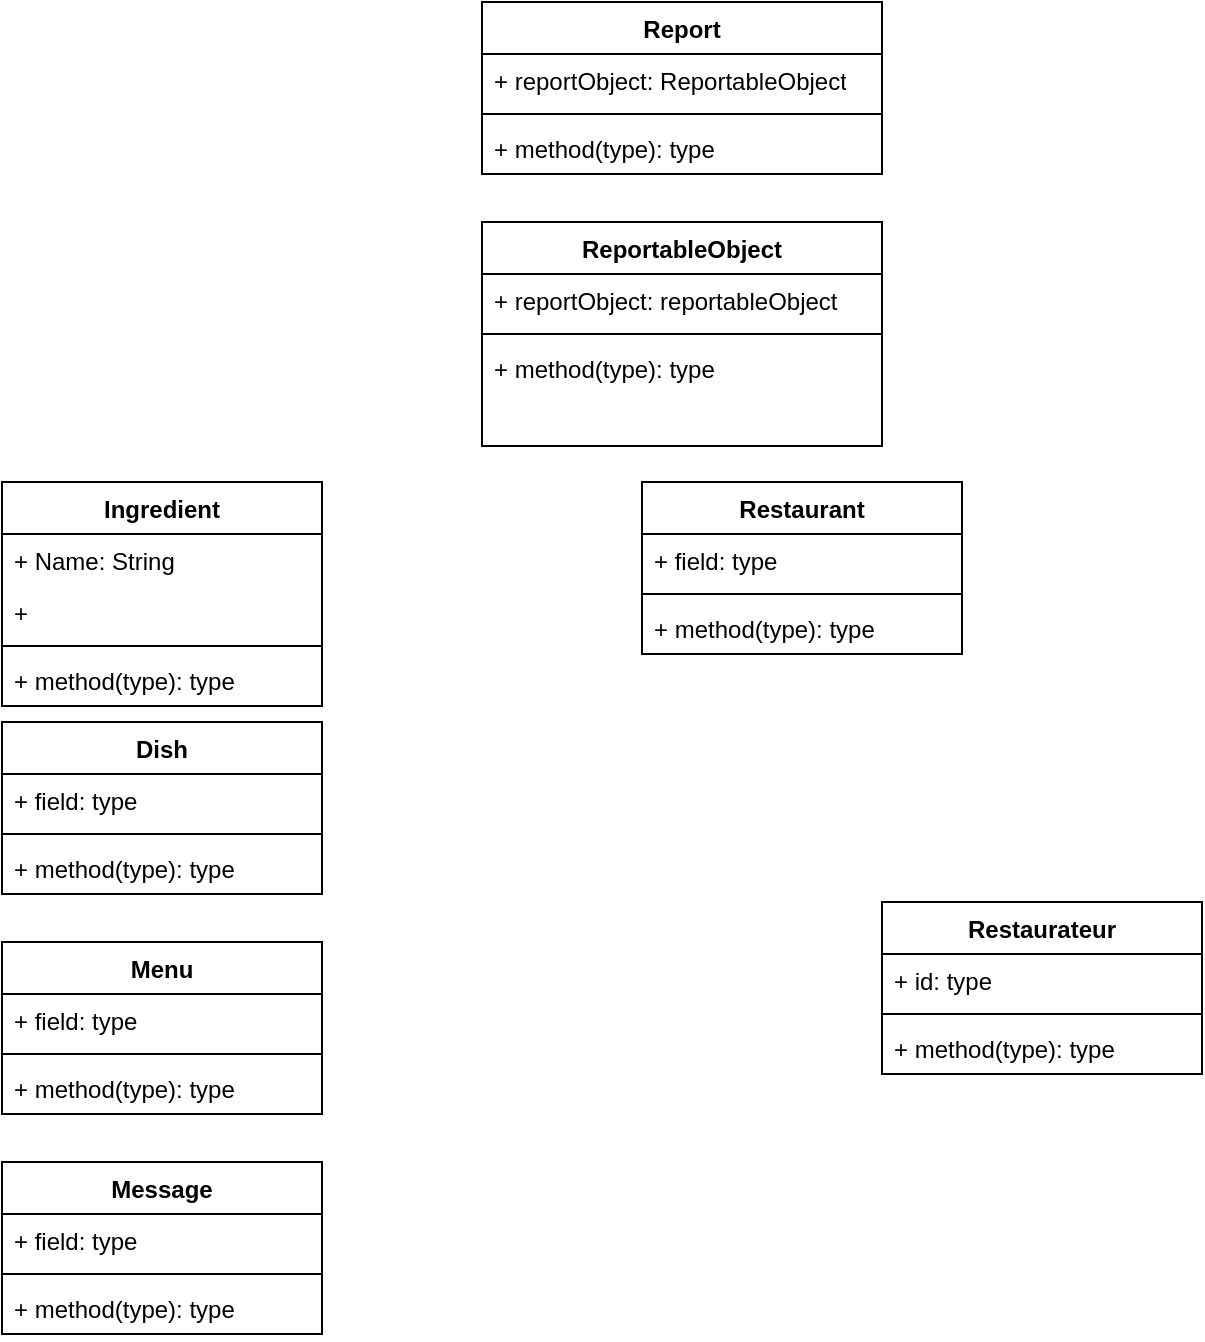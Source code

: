 <mxfile version="22.1.2" type="device">
  <diagram name="Pagina-1" id="w6Qa21op8i-JLu98LUhx">
    <mxGraphModel dx="1418" dy="820" grid="1" gridSize="10" guides="1" tooltips="1" connect="1" arrows="1" fold="1" page="1" pageScale="1" pageWidth="1169" pageHeight="827" math="0" shadow="0">
      <root>
        <mxCell id="0" />
        <mxCell id="1" parent="0" />
        <mxCell id="kXlKFQ9Xf59ZDZLr7TUK-5" value="Restaurant" style="swimlane;fontStyle=1;align=center;verticalAlign=top;childLayout=stackLayout;horizontal=1;startSize=26;horizontalStack=0;resizeParent=1;resizeParentMax=0;resizeLast=0;collapsible=1;marginBottom=0;whiteSpace=wrap;html=1;" parent="1" vertex="1">
          <mxGeometry x="460" y="280" width="160" height="86" as="geometry" />
        </mxCell>
        <mxCell id="kXlKFQ9Xf59ZDZLr7TUK-6" value="+ field: type" style="text;strokeColor=none;fillColor=none;align=left;verticalAlign=top;spacingLeft=4;spacingRight=4;overflow=hidden;rotatable=0;points=[[0,0.5],[1,0.5]];portConstraint=eastwest;whiteSpace=wrap;html=1;" parent="kXlKFQ9Xf59ZDZLr7TUK-5" vertex="1">
          <mxGeometry y="26" width="160" height="26" as="geometry" />
        </mxCell>
        <mxCell id="kXlKFQ9Xf59ZDZLr7TUK-7" value="" style="line;strokeWidth=1;fillColor=none;align=left;verticalAlign=middle;spacingTop=-1;spacingLeft=3;spacingRight=3;rotatable=0;labelPosition=right;points=[];portConstraint=eastwest;strokeColor=inherit;" parent="kXlKFQ9Xf59ZDZLr7TUK-5" vertex="1">
          <mxGeometry y="52" width="160" height="8" as="geometry" />
        </mxCell>
        <mxCell id="kXlKFQ9Xf59ZDZLr7TUK-8" value="+ method(type): type" style="text;strokeColor=none;fillColor=none;align=left;verticalAlign=top;spacingLeft=4;spacingRight=4;overflow=hidden;rotatable=0;points=[[0,0.5],[1,0.5]];portConstraint=eastwest;whiteSpace=wrap;html=1;" parent="kXlKFQ9Xf59ZDZLr7TUK-5" vertex="1">
          <mxGeometry y="60" width="160" height="26" as="geometry" />
        </mxCell>
        <mxCell id="kXlKFQ9Xf59ZDZLr7TUK-9" value="Ingredient" style="swimlane;fontStyle=1;align=center;verticalAlign=top;childLayout=stackLayout;horizontal=1;startSize=26;horizontalStack=0;resizeParent=1;resizeParentMax=0;resizeLast=0;collapsible=1;marginBottom=0;whiteSpace=wrap;html=1;" parent="1" vertex="1">
          <mxGeometry x="140" y="280" width="160" height="112" as="geometry" />
        </mxCell>
        <mxCell id="kXlKFQ9Xf59ZDZLr7TUK-10" value="+ Name: String" style="text;strokeColor=none;fillColor=none;align=left;verticalAlign=top;spacingLeft=4;spacingRight=4;overflow=hidden;rotatable=0;points=[[0,0.5],[1,0.5]];portConstraint=eastwest;whiteSpace=wrap;html=1;" parent="kXlKFQ9Xf59ZDZLr7TUK-9" vertex="1">
          <mxGeometry y="26" width="160" height="26" as="geometry" />
        </mxCell>
        <mxCell id="kXlKFQ9Xf59ZDZLr7TUK-43" value="+" style="text;strokeColor=none;fillColor=none;align=left;verticalAlign=top;spacingLeft=4;spacingRight=4;overflow=hidden;rotatable=0;points=[[0,0.5],[1,0.5]];portConstraint=eastwest;whiteSpace=wrap;html=1;" parent="kXlKFQ9Xf59ZDZLr7TUK-9" vertex="1">
          <mxGeometry y="52" width="160" height="26" as="geometry" />
        </mxCell>
        <mxCell id="kXlKFQ9Xf59ZDZLr7TUK-11" value="" style="line;strokeWidth=1;fillColor=none;align=left;verticalAlign=middle;spacingTop=-1;spacingLeft=3;spacingRight=3;rotatable=0;labelPosition=right;points=[];portConstraint=eastwest;strokeColor=inherit;" parent="kXlKFQ9Xf59ZDZLr7TUK-9" vertex="1">
          <mxGeometry y="78" width="160" height="8" as="geometry" />
        </mxCell>
        <mxCell id="kXlKFQ9Xf59ZDZLr7TUK-12" value="+ method(type): type" style="text;strokeColor=none;fillColor=none;align=left;verticalAlign=top;spacingLeft=4;spacingRight=4;overflow=hidden;rotatable=0;points=[[0,0.5],[1,0.5]];portConstraint=eastwest;whiteSpace=wrap;html=1;" parent="kXlKFQ9Xf59ZDZLr7TUK-9" vertex="1">
          <mxGeometry y="86" width="160" height="26" as="geometry" />
        </mxCell>
        <mxCell id="kXlKFQ9Xf59ZDZLr7TUK-13" value="Menu" style="swimlane;fontStyle=1;align=center;verticalAlign=top;childLayout=stackLayout;horizontal=1;startSize=26;horizontalStack=0;resizeParent=1;resizeParentMax=0;resizeLast=0;collapsible=1;marginBottom=0;whiteSpace=wrap;html=1;" parent="1" vertex="1">
          <mxGeometry x="140" y="510" width="160" height="86" as="geometry" />
        </mxCell>
        <mxCell id="kXlKFQ9Xf59ZDZLr7TUK-14" value="+ field: type" style="text;strokeColor=none;fillColor=none;align=left;verticalAlign=top;spacingLeft=4;spacingRight=4;overflow=hidden;rotatable=0;points=[[0,0.5],[1,0.5]];portConstraint=eastwest;whiteSpace=wrap;html=1;" parent="kXlKFQ9Xf59ZDZLr7TUK-13" vertex="1">
          <mxGeometry y="26" width="160" height="26" as="geometry" />
        </mxCell>
        <mxCell id="kXlKFQ9Xf59ZDZLr7TUK-15" value="" style="line;strokeWidth=1;fillColor=none;align=left;verticalAlign=middle;spacingTop=-1;spacingLeft=3;spacingRight=3;rotatable=0;labelPosition=right;points=[];portConstraint=eastwest;strokeColor=inherit;" parent="kXlKFQ9Xf59ZDZLr7TUK-13" vertex="1">
          <mxGeometry y="52" width="160" height="8" as="geometry" />
        </mxCell>
        <mxCell id="kXlKFQ9Xf59ZDZLr7TUK-16" value="+ method(type): type" style="text;strokeColor=none;fillColor=none;align=left;verticalAlign=top;spacingLeft=4;spacingRight=4;overflow=hidden;rotatable=0;points=[[0,0.5],[1,0.5]];portConstraint=eastwest;whiteSpace=wrap;html=1;" parent="kXlKFQ9Xf59ZDZLr7TUK-13" vertex="1">
          <mxGeometry y="60" width="160" height="26" as="geometry" />
        </mxCell>
        <mxCell id="kXlKFQ9Xf59ZDZLr7TUK-17" value="Dish" style="swimlane;fontStyle=1;align=center;verticalAlign=top;childLayout=stackLayout;horizontal=1;startSize=26;horizontalStack=0;resizeParent=1;resizeParentMax=0;resizeLast=0;collapsible=1;marginBottom=0;whiteSpace=wrap;html=1;" parent="1" vertex="1">
          <mxGeometry x="140" y="400" width="160" height="86" as="geometry" />
        </mxCell>
        <mxCell id="kXlKFQ9Xf59ZDZLr7TUK-18" value="+ field: type" style="text;strokeColor=none;fillColor=none;align=left;verticalAlign=top;spacingLeft=4;spacingRight=4;overflow=hidden;rotatable=0;points=[[0,0.5],[1,0.5]];portConstraint=eastwest;whiteSpace=wrap;html=1;" parent="kXlKFQ9Xf59ZDZLr7TUK-17" vertex="1">
          <mxGeometry y="26" width="160" height="26" as="geometry" />
        </mxCell>
        <mxCell id="kXlKFQ9Xf59ZDZLr7TUK-19" value="" style="line;strokeWidth=1;fillColor=none;align=left;verticalAlign=middle;spacingTop=-1;spacingLeft=3;spacingRight=3;rotatable=0;labelPosition=right;points=[];portConstraint=eastwest;strokeColor=inherit;" parent="kXlKFQ9Xf59ZDZLr7TUK-17" vertex="1">
          <mxGeometry y="52" width="160" height="8" as="geometry" />
        </mxCell>
        <mxCell id="kXlKFQ9Xf59ZDZLr7TUK-20" value="+ method(type): type" style="text;strokeColor=none;fillColor=none;align=left;verticalAlign=top;spacingLeft=4;spacingRight=4;overflow=hidden;rotatable=0;points=[[0,0.5],[1,0.5]];portConstraint=eastwest;whiteSpace=wrap;html=1;" parent="kXlKFQ9Xf59ZDZLr7TUK-17" vertex="1">
          <mxGeometry y="60" width="160" height="26" as="geometry" />
        </mxCell>
        <mxCell id="kXlKFQ9Xf59ZDZLr7TUK-25" value="Message" style="swimlane;fontStyle=1;align=center;verticalAlign=top;childLayout=stackLayout;horizontal=1;startSize=26;horizontalStack=0;resizeParent=1;resizeParentMax=0;resizeLast=0;collapsible=1;marginBottom=0;whiteSpace=wrap;html=1;" parent="1" vertex="1">
          <mxGeometry x="140" y="620" width="160" height="86" as="geometry" />
        </mxCell>
        <mxCell id="kXlKFQ9Xf59ZDZLr7TUK-26" value="+ field: type" style="text;strokeColor=none;fillColor=none;align=left;verticalAlign=top;spacingLeft=4;spacingRight=4;overflow=hidden;rotatable=0;points=[[0,0.5],[1,0.5]];portConstraint=eastwest;whiteSpace=wrap;html=1;" parent="kXlKFQ9Xf59ZDZLr7TUK-25" vertex="1">
          <mxGeometry y="26" width="160" height="26" as="geometry" />
        </mxCell>
        <mxCell id="kXlKFQ9Xf59ZDZLr7TUK-27" value="" style="line;strokeWidth=1;fillColor=none;align=left;verticalAlign=middle;spacingTop=-1;spacingLeft=3;spacingRight=3;rotatable=0;labelPosition=right;points=[];portConstraint=eastwest;strokeColor=inherit;" parent="kXlKFQ9Xf59ZDZLr7TUK-25" vertex="1">
          <mxGeometry y="52" width="160" height="8" as="geometry" />
        </mxCell>
        <mxCell id="kXlKFQ9Xf59ZDZLr7TUK-28" value="+ method(type): type" style="text;strokeColor=none;fillColor=none;align=left;verticalAlign=top;spacingLeft=4;spacingRight=4;overflow=hidden;rotatable=0;points=[[0,0.5],[1,0.5]];portConstraint=eastwest;whiteSpace=wrap;html=1;" parent="kXlKFQ9Xf59ZDZLr7TUK-25" vertex="1">
          <mxGeometry y="60" width="160" height="26" as="geometry" />
        </mxCell>
        <mxCell id="kXlKFQ9Xf59ZDZLr7TUK-29" value="ReportableObject" style="swimlane;fontStyle=1;align=center;verticalAlign=top;childLayout=stackLayout;horizontal=1;startSize=26;horizontalStack=0;resizeParent=1;resizeParentMax=0;resizeLast=0;collapsible=1;marginBottom=0;whiteSpace=wrap;html=1;" parent="1" vertex="1">
          <mxGeometry x="380" y="150" width="200" height="112" as="geometry" />
        </mxCell>
        <mxCell id="kXlKFQ9Xf59ZDZLr7TUK-30" value="+ reportObject: reportableObject" style="text;strokeColor=none;fillColor=none;align=left;verticalAlign=top;spacingLeft=4;spacingRight=4;overflow=hidden;rotatable=0;points=[[0,0.5],[1,0.5]];portConstraint=eastwest;whiteSpace=wrap;html=1;" parent="kXlKFQ9Xf59ZDZLr7TUK-29" vertex="1">
          <mxGeometry y="26" width="200" height="26" as="geometry" />
        </mxCell>
        <mxCell id="kXlKFQ9Xf59ZDZLr7TUK-31" value="" style="line;strokeWidth=1;fillColor=none;align=left;verticalAlign=middle;spacingTop=-1;spacingLeft=3;spacingRight=3;rotatable=0;labelPosition=right;points=[];portConstraint=eastwest;strokeColor=inherit;" parent="kXlKFQ9Xf59ZDZLr7TUK-29" vertex="1">
          <mxGeometry y="52" width="200" height="8" as="geometry" />
        </mxCell>
        <mxCell id="kXlKFQ9Xf59ZDZLr7TUK-32" value="+ method(type): type" style="text;strokeColor=none;fillColor=none;align=left;verticalAlign=top;spacingLeft=4;spacingRight=4;overflow=hidden;rotatable=0;points=[[0,0.5],[1,0.5]];portConstraint=eastwest;whiteSpace=wrap;html=1;" parent="kXlKFQ9Xf59ZDZLr7TUK-29" vertex="1">
          <mxGeometry y="60" width="200" height="26" as="geometry" />
        </mxCell>
        <mxCell id="czd_XpvlLDz7POHQF9oR-1" style="text;strokeColor=none;fillColor=none;align=left;verticalAlign=top;spacingLeft=4;spacingRight=4;overflow=hidden;rotatable=0;points=[[0,0.5],[1,0.5]];portConstraint=eastwest;whiteSpace=wrap;html=1;" parent="kXlKFQ9Xf59ZDZLr7TUK-29" vertex="1">
          <mxGeometry y="86" width="200" height="26" as="geometry" />
        </mxCell>
        <mxCell id="kXlKFQ9Xf59ZDZLr7TUK-33" value="Report" style="swimlane;fontStyle=1;align=center;verticalAlign=top;childLayout=stackLayout;horizontal=1;startSize=26;horizontalStack=0;resizeParent=1;resizeParentMax=0;resizeLast=0;collapsible=1;marginBottom=0;whiteSpace=wrap;html=1;" parent="1" vertex="1">
          <mxGeometry x="380" y="40" width="200" height="86" as="geometry" />
        </mxCell>
        <mxCell id="kXlKFQ9Xf59ZDZLr7TUK-34" value="+ reportObject: ReportableObject" style="text;strokeColor=none;fillColor=none;align=left;verticalAlign=top;spacingLeft=4;spacingRight=4;overflow=hidden;rotatable=0;points=[[0,0.5],[1,0.5]];portConstraint=eastwest;whiteSpace=wrap;html=1;" parent="kXlKFQ9Xf59ZDZLr7TUK-33" vertex="1">
          <mxGeometry y="26" width="200" height="26" as="geometry" />
        </mxCell>
        <mxCell id="kXlKFQ9Xf59ZDZLr7TUK-35" value="" style="line;strokeWidth=1;fillColor=none;align=left;verticalAlign=middle;spacingTop=-1;spacingLeft=3;spacingRight=3;rotatable=0;labelPosition=right;points=[];portConstraint=eastwest;strokeColor=inherit;" parent="kXlKFQ9Xf59ZDZLr7TUK-33" vertex="1">
          <mxGeometry y="52" width="200" height="8" as="geometry" />
        </mxCell>
        <mxCell id="kXlKFQ9Xf59ZDZLr7TUK-36" value="+ method(type): type" style="text;strokeColor=none;fillColor=none;align=left;verticalAlign=top;spacingLeft=4;spacingRight=4;overflow=hidden;rotatable=0;points=[[0,0.5],[1,0.5]];portConstraint=eastwest;whiteSpace=wrap;html=1;" parent="kXlKFQ9Xf59ZDZLr7TUK-33" vertex="1">
          <mxGeometry y="60" width="200" height="26" as="geometry" />
        </mxCell>
        <mxCell id="czd_XpvlLDz7POHQF9oR-7" value="Restaurateur" style="swimlane;fontStyle=1;align=center;verticalAlign=top;childLayout=stackLayout;horizontal=1;startSize=26;horizontalStack=0;resizeParent=1;resizeParentMax=0;resizeLast=0;collapsible=1;marginBottom=0;whiteSpace=wrap;html=1;" parent="1" vertex="1">
          <mxGeometry x="580" y="490" width="160" height="86" as="geometry" />
        </mxCell>
        <mxCell id="czd_XpvlLDz7POHQF9oR-8" value="+ id: type" style="text;strokeColor=none;fillColor=none;align=left;verticalAlign=top;spacingLeft=4;spacingRight=4;overflow=hidden;rotatable=0;points=[[0,0.5],[1,0.5]];portConstraint=eastwest;whiteSpace=wrap;html=1;" parent="czd_XpvlLDz7POHQF9oR-7" vertex="1">
          <mxGeometry y="26" width="160" height="26" as="geometry" />
        </mxCell>
        <mxCell id="czd_XpvlLDz7POHQF9oR-9" value="" style="line;strokeWidth=1;fillColor=none;align=left;verticalAlign=middle;spacingTop=-1;spacingLeft=3;spacingRight=3;rotatable=0;labelPosition=right;points=[];portConstraint=eastwest;strokeColor=inherit;" parent="czd_XpvlLDz7POHQF9oR-7" vertex="1">
          <mxGeometry y="52" width="160" height="8" as="geometry" />
        </mxCell>
        <mxCell id="czd_XpvlLDz7POHQF9oR-10" value="+ method(type): type" style="text;strokeColor=none;fillColor=none;align=left;verticalAlign=top;spacingLeft=4;spacingRight=4;overflow=hidden;rotatable=0;points=[[0,0.5],[1,0.5]];portConstraint=eastwest;whiteSpace=wrap;html=1;" parent="czd_XpvlLDz7POHQF9oR-7" vertex="1">
          <mxGeometry y="60" width="160" height="26" as="geometry" />
        </mxCell>
      </root>
    </mxGraphModel>
  </diagram>
</mxfile>
